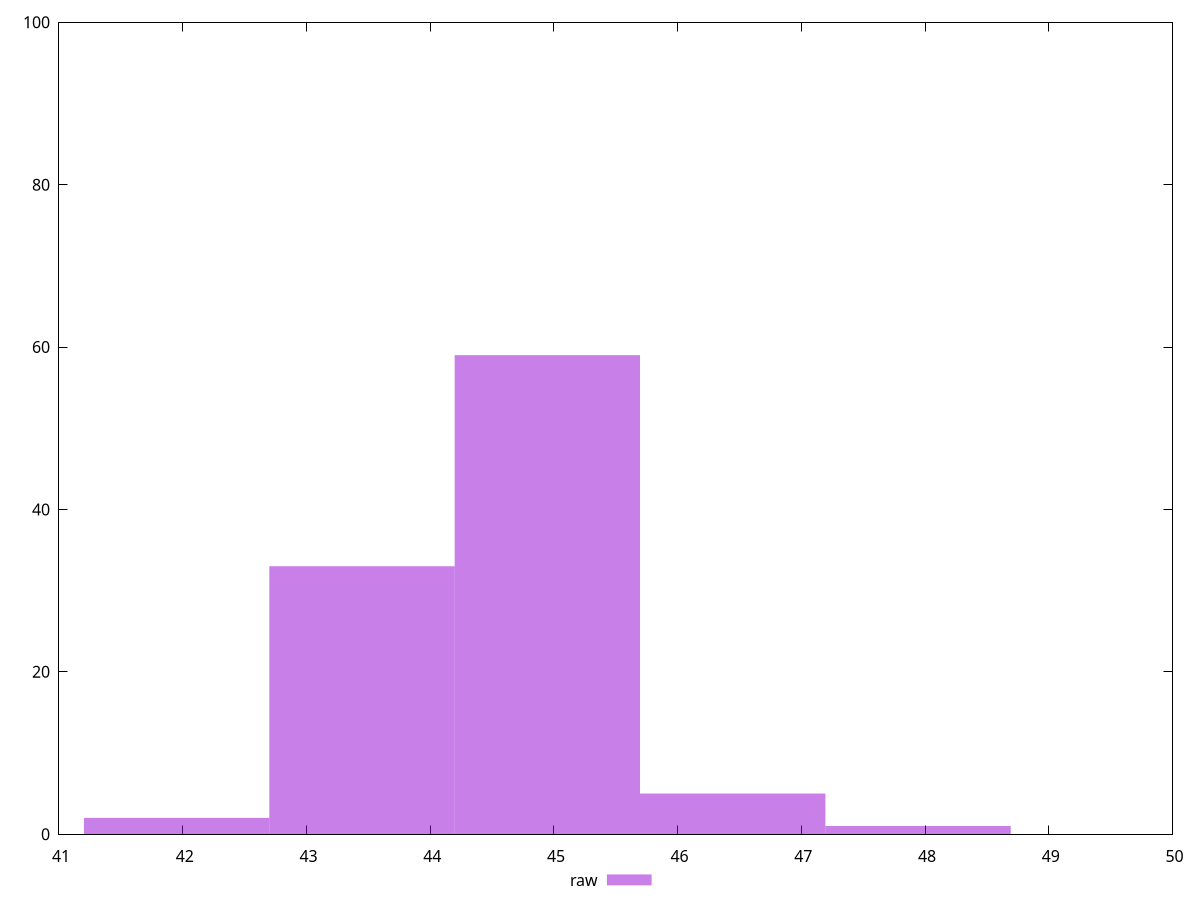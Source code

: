 reset
set terminal svg size 640, 490 enhanced background rgb 'white'
set output "report_00007_2020-12-11T15:55:29.892Z/bootup-time/samples/pages+cached+noexternal/raw/histogram.svg"

$raw <<EOF
43.4488430017615 33
44.947078967339486 59
46.44531493291747 5
41.95060703618352 2
47.94355089849545 1
EOF

set key outside below
set boxwidth 1.4982359655779829
set yrange [0:100]
set style fill transparent solid 0.5 noborder

plot \
  $raw title "raw" with boxes, \


reset
